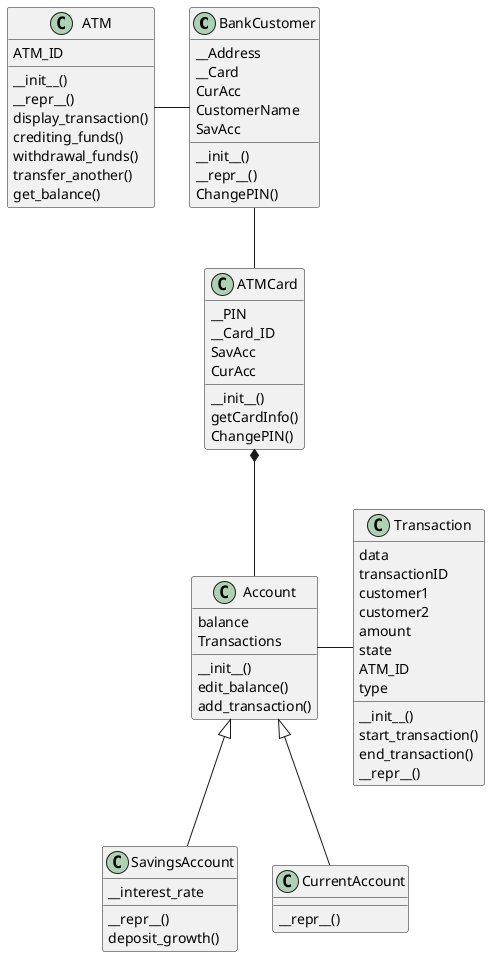@startuml
'https://plantuml.com/class-diagram

BankCustomer -- ATMCard
ATMCard *-- Account
Account <|--SavingsAccount
Account <|--CurrentAccount

Account - Transaction
ATM - BankCustomer

class ATM{
ATM_ID
__init__()
__repr__()
display_transaction()
crediting_funds()
withdrawal_funds()
transfer_another()
get_balance()
}

class ATMCard {
__PIN
__Card_ID
SavAcc
CurAcc
__init__()
getCardInfo()
ChangePIN()
}

class BankCustomer {
__Address
__Card
CurAcc
CustomerName
SavAcc
__init__()
__repr__()
ChangePIN()
}

class Account {
balance
Transactions
__init__()
edit_balance()
add_transaction()
}

class SavingsAccount{
__interest_rate
__repr__()
deposit_growth()
}

class CurrentAccount{
__repr__()
}

class Transaction{
data
transactionID
customer1
customer2
amount
state
ATM_ID
type
__init__()
start_transaction()
end_transaction()
__repr__()
}

@enduml